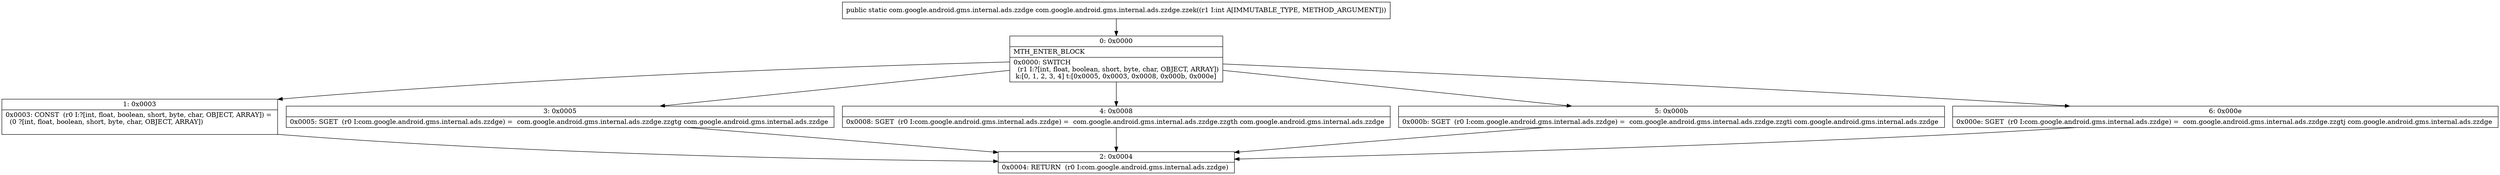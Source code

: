 digraph "CFG forcom.google.android.gms.internal.ads.zzdge.zzek(I)Lcom\/google\/android\/gms\/internal\/ads\/zzdge;" {
Node_0 [shape=record,label="{0\:\ 0x0000|MTH_ENTER_BLOCK\l|0x0000: SWITCH  \l  (r1 I:?[int, float, boolean, short, byte, char, OBJECT, ARRAY])\l k:[0, 1, 2, 3, 4] t:[0x0005, 0x0003, 0x0008, 0x000b, 0x000e] \l}"];
Node_1 [shape=record,label="{1\:\ 0x0003|0x0003: CONST  (r0 I:?[int, float, boolean, short, byte, char, OBJECT, ARRAY]) = \l  (0 ?[int, float, boolean, short, byte, char, OBJECT, ARRAY])\l \l}"];
Node_2 [shape=record,label="{2\:\ 0x0004|0x0004: RETURN  (r0 I:com.google.android.gms.internal.ads.zzdge) \l}"];
Node_3 [shape=record,label="{3\:\ 0x0005|0x0005: SGET  (r0 I:com.google.android.gms.internal.ads.zzdge) =  com.google.android.gms.internal.ads.zzdge.zzgtg com.google.android.gms.internal.ads.zzdge \l}"];
Node_4 [shape=record,label="{4\:\ 0x0008|0x0008: SGET  (r0 I:com.google.android.gms.internal.ads.zzdge) =  com.google.android.gms.internal.ads.zzdge.zzgth com.google.android.gms.internal.ads.zzdge \l}"];
Node_5 [shape=record,label="{5\:\ 0x000b|0x000b: SGET  (r0 I:com.google.android.gms.internal.ads.zzdge) =  com.google.android.gms.internal.ads.zzdge.zzgti com.google.android.gms.internal.ads.zzdge \l}"];
Node_6 [shape=record,label="{6\:\ 0x000e|0x000e: SGET  (r0 I:com.google.android.gms.internal.ads.zzdge) =  com.google.android.gms.internal.ads.zzdge.zzgtj com.google.android.gms.internal.ads.zzdge \l}"];
MethodNode[shape=record,label="{public static com.google.android.gms.internal.ads.zzdge com.google.android.gms.internal.ads.zzdge.zzek((r1 I:int A[IMMUTABLE_TYPE, METHOD_ARGUMENT])) }"];
MethodNode -> Node_0;
Node_0 -> Node_1;
Node_0 -> Node_3;
Node_0 -> Node_4;
Node_0 -> Node_5;
Node_0 -> Node_6;
Node_1 -> Node_2;
Node_3 -> Node_2;
Node_4 -> Node_2;
Node_5 -> Node_2;
Node_6 -> Node_2;
}

